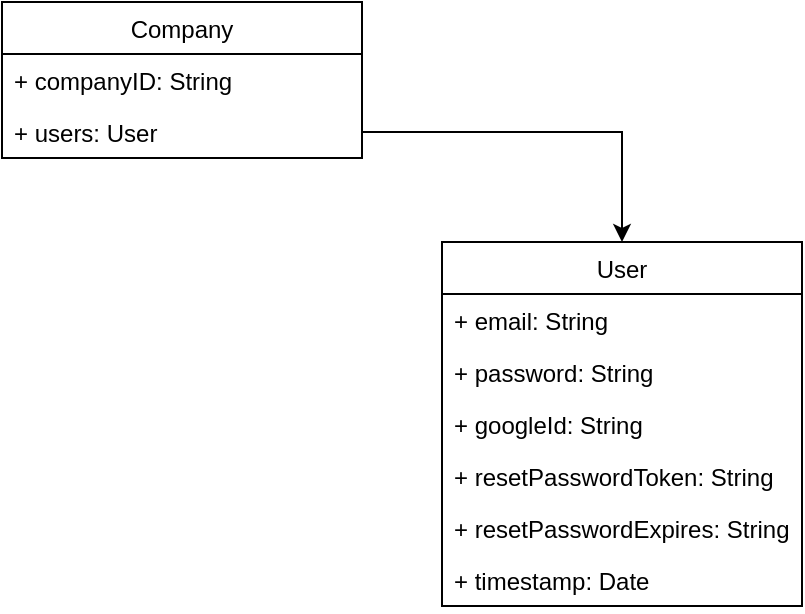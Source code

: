 <mxfile version="13.1.3" pages="2">
    <diagram id="6hGFLwfOUW9BJ-s0fimq" name="Database Design">
        <mxGraphModel dx="568" dy="580" grid="1" gridSize="10" guides="1" tooltips="1" connect="1" arrows="1" fold="1" page="1" pageScale="1" pageWidth="827" pageHeight="1169" math="0" shadow="0">
            <root>
                <mxCell id="0"/>
                <mxCell id="1" parent="0"/>
                <mxCell id="21" style="edgeStyle=orthogonalEdgeStyle;rounded=0;orthogonalLoop=1;jettySize=auto;html=1;entryX=0.5;entryY=0;entryDx=0;entryDy=0;" parent="1" source="16" target="7" edge="1">
                    <mxGeometry relative="1" as="geometry"/>
                </mxCell>
                <mxCell id="14" value="Company" style="swimlane;fontStyle=0;childLayout=stackLayout;horizontal=1;startSize=26;fillColor=none;horizontalStack=0;resizeParent=1;resizeParentMax=0;resizeLast=0;collapsible=1;marginBottom=0;" parent="1" vertex="1">
                    <mxGeometry x="40" y="190" width="180" height="78" as="geometry"/>
                </mxCell>
                <mxCell id="15" value="+ companyID: String" style="text;strokeColor=none;fillColor=none;align=left;verticalAlign=top;spacingLeft=4;spacingRight=4;overflow=hidden;rotatable=0;points=[[0,0.5],[1,0.5]];portConstraint=eastwest;" parent="14" vertex="1">
                    <mxGeometry y="26" width="180" height="26" as="geometry"/>
                </mxCell>
                <mxCell id="16" value="+ users: User" style="text;strokeColor=none;fillColor=none;align=left;verticalAlign=top;spacingLeft=4;spacingRight=4;overflow=hidden;rotatable=0;points=[[0,0.5],[1,0.5]];portConstraint=eastwest;" parent="14" vertex="1">
                    <mxGeometry y="52" width="180" height="26" as="geometry"/>
                </mxCell>
                <mxCell id="7" value="User" style="swimlane;fontStyle=0;childLayout=stackLayout;horizontal=1;startSize=26;fillColor=none;horizontalStack=0;resizeParent=1;resizeParentMax=0;resizeLast=0;collapsible=1;marginBottom=0;" parent="1" vertex="1">
                    <mxGeometry x="260" y="310" width="180" height="182" as="geometry"/>
                </mxCell>
                <mxCell id="8" value="+ email: String" style="text;strokeColor=none;fillColor=none;align=left;verticalAlign=top;spacingLeft=4;spacingRight=4;overflow=hidden;rotatable=0;points=[[0,0.5],[1,0.5]];portConstraint=eastwest;" parent="7" vertex="1">
                    <mxGeometry y="26" width="180" height="26" as="geometry"/>
                </mxCell>
                <mxCell id="9" value="+ password: String" style="text;strokeColor=none;fillColor=none;align=left;verticalAlign=top;spacingLeft=4;spacingRight=4;overflow=hidden;rotatable=0;points=[[0,0.5],[1,0.5]];portConstraint=eastwest;" parent="7" vertex="1">
                    <mxGeometry y="52" width="180" height="26" as="geometry"/>
                </mxCell>
                <mxCell id="10" value="+ googleId: String" style="text;strokeColor=none;fillColor=none;align=left;verticalAlign=top;spacingLeft=4;spacingRight=4;overflow=hidden;rotatable=0;points=[[0,0.5],[1,0.5]];portConstraint=eastwest;" parent="7" vertex="1">
                    <mxGeometry y="78" width="180" height="26" as="geometry"/>
                </mxCell>
                <mxCell id="11" value="+ resetPasswordToken: String" style="text;strokeColor=none;fillColor=none;align=left;verticalAlign=top;spacingLeft=4;spacingRight=4;overflow=hidden;rotatable=0;points=[[0,0.5],[1,0.5]];portConstraint=eastwest;" parent="7" vertex="1">
                    <mxGeometry y="104" width="180" height="26" as="geometry"/>
                </mxCell>
                <mxCell id="12" value="+ resetPasswordExpires: String" style="text;strokeColor=none;fillColor=none;align=left;verticalAlign=top;spacingLeft=4;spacingRight=4;overflow=hidden;rotatable=0;points=[[0,0.5],[1,0.5]];portConstraint=eastwest;" parent="7" vertex="1">
                    <mxGeometry y="130" width="180" height="26" as="geometry"/>
                </mxCell>
                <mxCell id="13" value="+ timestamp: Date" style="text;strokeColor=none;fillColor=none;align=left;verticalAlign=top;spacingLeft=4;spacingRight=4;overflow=hidden;rotatable=0;points=[[0,0.5],[1,0.5]];portConstraint=eastwest;" parent="7" vertex="1">
                    <mxGeometry y="156" width="180" height="26" as="geometry"/>
                </mxCell>
            </root>
        </mxGraphModel>
    </diagram>
    <diagram id="QhnLyz2wDTDDAnsgaHb7" name="Flow diagram">
        <mxGraphModel dx="568" dy="580" grid="1" gridSize="10" guides="1" tooltips="1" connect="1" arrows="1" fold="1" page="1" pageScale="1" pageWidth="827" pageHeight="1169" math="0" shadow="0">
            <root>
                <mxCell id="fszYwtzjS850gu0fxjFp-0"/>
                <mxCell id="fszYwtzjS850gu0fxjFp-1" parent="fszYwtzjS850gu0fxjFp-0"/>
                <mxCell id="fszYwtzjS850gu0fxjFp-18" value="email &amp;amp; password" style="edgeStyle=orthogonalEdgeStyle;rounded=0;orthogonalLoop=1;jettySize=auto;html=1;entryX=0;entryY=0.5;entryDx=0;entryDy=0;entryPerimeter=0;" parent="fszYwtzjS850gu0fxjFp-1" source="fszYwtzjS850gu0fxjFp-3" target="fszYwtzjS850gu0fxjFp-5" edge="1">
                    <mxGeometry relative="1" as="geometry"/>
                </mxCell>
                <mxCell id="fszYwtzjS850gu0fxjFp-3" value="Login" style="strokeWidth=2;html=1;shape=mxgraph.flowchart.start_2;whiteSpace=wrap;align=center;" parent="fszYwtzjS850gu0fxjFp-1" vertex="1">
                    <mxGeometry x="140" y="360" width="100" height="100" as="geometry"/>
                </mxCell>
                <mxCell id="fszYwtzjS850gu0fxjFp-13" value="" style="edgeStyle=orthogonalEdgeStyle;rounded=0;orthogonalLoop=1;jettySize=auto;html=1;" parent="fszYwtzjS850gu0fxjFp-1" source="fszYwtzjS850gu0fxjFp-5" edge="1">
                    <mxGeometry relative="1" as="geometry">
                        <mxPoint x="597" y="410" as="targetPoint"/>
                    </mxGeometry>
                </mxCell>
                <mxCell id="fszYwtzjS850gu0fxjFp-20" value="Yes" style="edgeLabel;html=1;align=center;verticalAlign=middle;resizable=0;points=[];" parent="fszYwtzjS850gu0fxjFp-13" vertex="1" connectable="0">
                    <mxGeometry x="-0.25" y="3" relative="1" as="geometry">
                        <mxPoint as="offset"/>
                    </mxGeometry>
                </mxCell>
                <mxCell id="fszYwtzjS850gu0fxjFp-21" style="edgeStyle=orthogonalEdgeStyle;rounded=0;orthogonalLoop=1;jettySize=auto;html=1;entryX=0.5;entryY=0;entryDx=0;entryDy=0;" parent="fszYwtzjS850gu0fxjFp-1" source="fszYwtzjS850gu0fxjFp-5" target="fszYwtzjS850gu0fxjFp-10" edge="1">
                    <mxGeometry relative="1" as="geometry"/>
                </mxCell>
                <mxCell id="fszYwtzjS850gu0fxjFp-22" value="no" style="edgeLabel;html=1;align=center;verticalAlign=middle;resizable=0;points=[];" parent="fszYwtzjS850gu0fxjFp-21" vertex="1" connectable="0">
                    <mxGeometry x="-0.133" y="2" relative="1" as="geometry">
                        <mxPoint as="offset"/>
                    </mxGeometry>
                </mxCell>
                <mxCell id="fszYwtzjS850gu0fxjFp-5" value="password&lt;br&gt;correct" style="strokeWidth=2;html=1;shape=mxgraph.flowchart.decision;whiteSpace=wrap;align=center;" parent="fszYwtzjS850gu0fxjFp-1" vertex="1">
                    <mxGeometry x="390" y="360" width="127" height="100" as="geometry"/>
                </mxCell>
                <mxCell id="fszYwtzjS850gu0fxjFp-14" style="edgeStyle=orthogonalEdgeStyle;rounded=0;orthogonalLoop=1;jettySize=auto;html=1;entryX=1;entryY=0.5;entryDx=0;entryDy=0;entryPerimeter=0;" parent="fszYwtzjS850gu0fxjFp-1" source="fszYwtzjS850gu0fxjFp-8" target="fszYwtzjS850gu0fxjFp-9" edge="1">
                    <mxGeometry relative="1" as="geometry">
                        <Array as="points">
                            <mxPoint x="670" y="750"/>
                        </Array>
                    </mxGeometry>
                </mxCell>
                <mxCell id="fszYwtzjS850gu0fxjFp-8" value="Dashboard" style="rounded=1;whiteSpace=wrap;html=1;align=center;" parent="fszYwtzjS850gu0fxjFp-1" vertex="1">
                    <mxGeometry x="600" y="372" width="120" height="60" as="geometry"/>
                </mxCell>
                <mxCell id="fszYwtzjS850gu0fxjFp-9" value="LOG OUT" style="strokeWidth=2;html=1;shape=mxgraph.flowchart.start_1;whiteSpace=wrap;fontFamily=Helvetica;fontSize=12;fontColor=#000000;align=center;strokeColor=#000000;fillColor=#ffffff;" parent="fszYwtzjS850gu0fxjFp-1" vertex="1">
                    <mxGeometry x="190" y="720" width="120" height="60" as="geometry"/>
                </mxCell>
                <mxCell id="fszYwtzjS850gu0fxjFp-10" value="Reset password" style="rounded=1;whiteSpace=wrap;html=1;" parent="fszYwtzjS850gu0fxjFp-1" vertex="1">
                    <mxGeometry x="393.5" y="580" width="120" height="60" as="geometry"/>
                </mxCell>
            </root>
        </mxGraphModel>
    </diagram>
</mxfile>